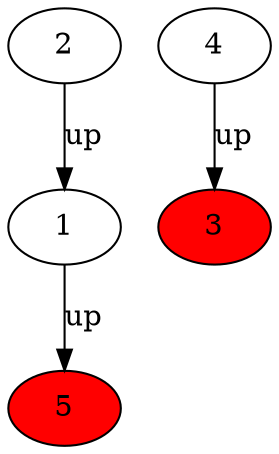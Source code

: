strict digraph ADTTOXML {
  node[shape=ellipse, style=filled, color=black, fillcolor=white]
  1 [label="1"]
  2 [label="2"]
  5 [label="5", fillcolor=red]
  3 [label="3", fillcolor=red]
  4 [label="4"]
  edge[color=black, label="up"]
  2 -> 1;
  1 -> 5;
  4 -> 3[label="up"]
}
